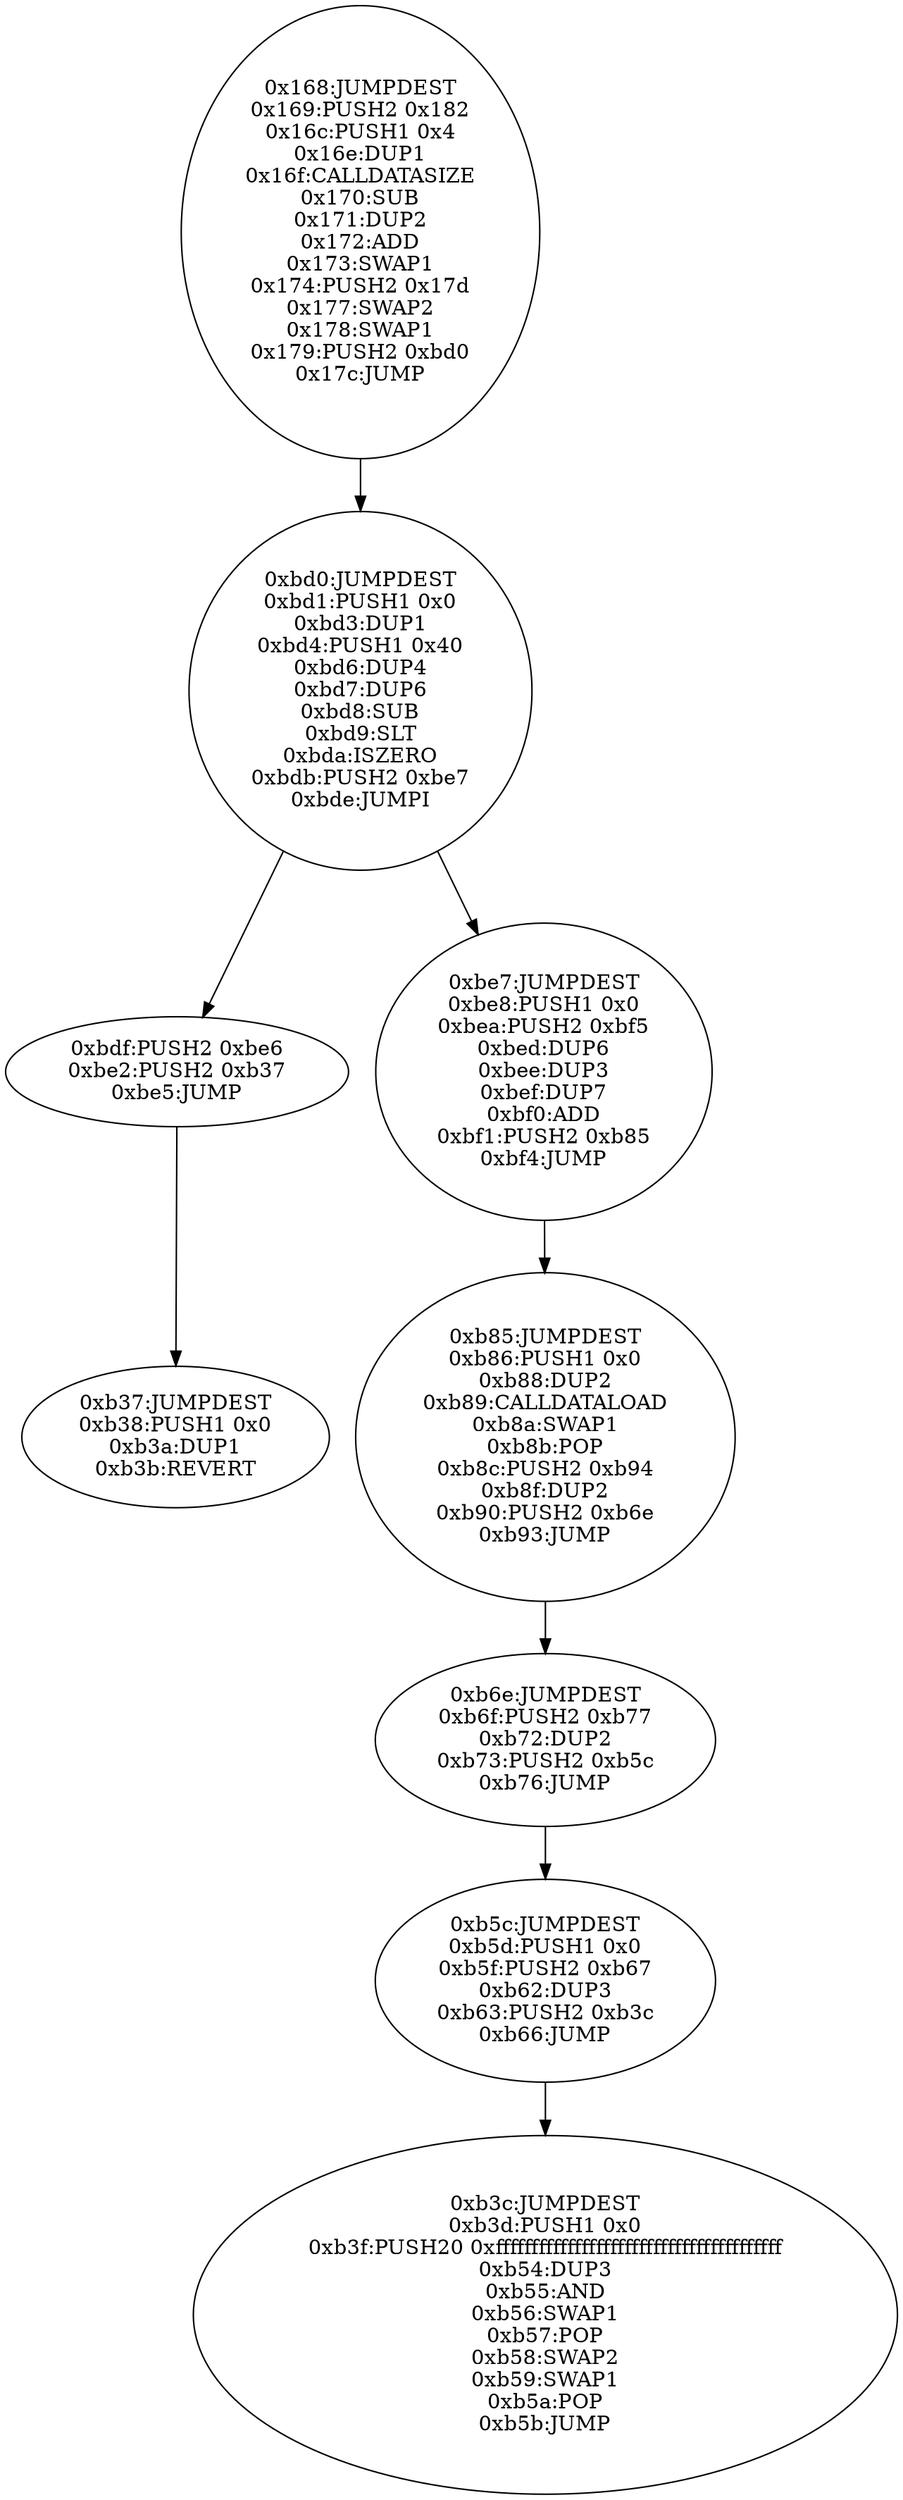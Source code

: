 digraph{
360[label="0x168:JUMPDEST
0x169:PUSH2 0x182
0x16c:PUSH1 0x4
0x16e:DUP1
0x16f:CALLDATASIZE
0x170:SUB
0x171:DUP2
0x172:ADD
0x173:SWAP1
0x174:PUSH2 0x17d
0x177:SWAP2
0x178:SWAP1
0x179:PUSH2 0xbd0
0x17c:JUMP"]
360 -> 3024
3024[label="0xbd0:JUMPDEST
0xbd1:PUSH1 0x0
0xbd3:DUP1
0xbd4:PUSH1 0x40
0xbd6:DUP4
0xbd7:DUP6
0xbd8:SUB
0xbd9:SLT
0xbda:ISZERO
0xbdb:PUSH2 0xbe7
0xbde:JUMPI"]
3024 -> 3039
3024 -> 3047
3039[label="0xbdf:PUSH2 0xbe6
0xbe2:PUSH2 0xb37
0xbe5:JUMP"]
3039 -> 2871
3047[label="0xbe7:JUMPDEST
0xbe8:PUSH1 0x0
0xbea:PUSH2 0xbf5
0xbed:DUP6
0xbee:DUP3
0xbef:DUP7
0xbf0:ADD
0xbf1:PUSH2 0xb85
0xbf4:JUMP"]
3047 -> 2949
2871[label="0xb37:JUMPDEST
0xb38:PUSH1 0x0
0xb3a:DUP1
0xb3b:REVERT"]
2949[label="0xb85:JUMPDEST
0xb86:PUSH1 0x0
0xb88:DUP2
0xb89:CALLDATALOAD
0xb8a:SWAP1
0xb8b:POP
0xb8c:PUSH2 0xb94
0xb8f:DUP2
0xb90:PUSH2 0xb6e
0xb93:JUMP"]
2949 -> 2926
2926[label="0xb6e:JUMPDEST
0xb6f:PUSH2 0xb77
0xb72:DUP2
0xb73:PUSH2 0xb5c
0xb76:JUMP"]
2926 -> 2908
2908[label="0xb5c:JUMPDEST
0xb5d:PUSH1 0x0
0xb5f:PUSH2 0xb67
0xb62:DUP3
0xb63:PUSH2 0xb3c
0xb66:JUMP"]
2908 -> 2876
2876[label="0xb3c:JUMPDEST
0xb3d:PUSH1 0x0
0xb3f:PUSH20 0xffffffffffffffffffffffffffffffffffffffff
0xb54:DUP3
0xb55:AND
0xb56:SWAP1
0xb57:POP
0xb58:SWAP2
0xb59:SWAP1
0xb5a:POP
0xb5b:JUMP"]

}